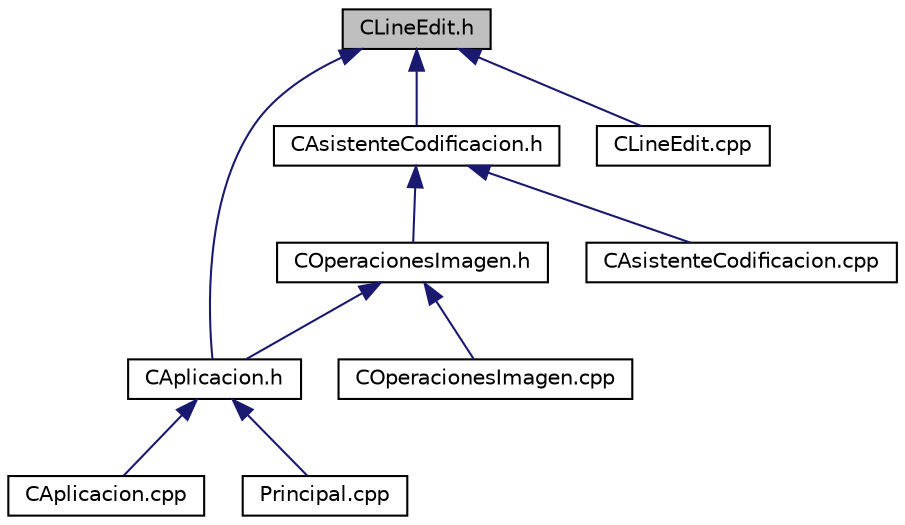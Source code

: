 digraph "CLineEdit.h"
{
  edge [fontname="Helvetica",fontsize="10",labelfontname="Helvetica",labelfontsize="10"];
  node [fontname="Helvetica",fontsize="10",shape=record];
  Node1 [label="CLineEdit.h",height=0.2,width=0.4,color="black", fillcolor="grey75", style="filled", fontcolor="black"];
  Node1 -> Node2 [dir="back",color="midnightblue",fontsize="10",style="solid"];
  Node2 [label="CAplicacion.h",height=0.2,width=0.4,color="black", fillcolor="white", style="filled",URL="$CAplicacion_8h.html"];
  Node2 -> Node3 [dir="back",color="midnightblue",fontsize="10",style="solid"];
  Node3 [label="CAplicacion.cpp",height=0.2,width=0.4,color="black", fillcolor="white", style="filled",URL="$CAplicacion_8cpp.html"];
  Node2 -> Node4 [dir="back",color="midnightblue",fontsize="10",style="solid"];
  Node4 [label="Principal.cpp",height=0.2,width=0.4,color="black", fillcolor="white", style="filled",URL="$Principal_8cpp.html"];
  Node1 -> Node5 [dir="back",color="midnightblue",fontsize="10",style="solid"];
  Node5 [label="CAsistenteCodificacion.h",height=0.2,width=0.4,color="black", fillcolor="white", style="filled",URL="$CAsistenteCodificacion_8h.html"];
  Node5 -> Node6 [dir="back",color="midnightblue",fontsize="10",style="solid"];
  Node6 [label="COperacionesImagen.h",height=0.2,width=0.4,color="black", fillcolor="white", style="filled",URL="$COperacionesImagen_8h.html"];
  Node6 -> Node2 [dir="back",color="midnightblue",fontsize="10",style="solid"];
  Node6 -> Node7 [dir="back",color="midnightblue",fontsize="10",style="solid"];
  Node7 [label="COperacionesImagen.cpp",height=0.2,width=0.4,color="black", fillcolor="white", style="filled",URL="$COperacionesImagen_8cpp.html"];
  Node5 -> Node8 [dir="back",color="midnightblue",fontsize="10",style="solid"];
  Node8 [label="CAsistenteCodificacion.cpp",height=0.2,width=0.4,color="black", fillcolor="white", style="filled",URL="$CAsistenteCodificacion_8cpp.html"];
  Node1 -> Node9 [dir="back",color="midnightblue",fontsize="10",style="solid"];
  Node9 [label="CLineEdit.cpp",height=0.2,width=0.4,color="black", fillcolor="white", style="filled",URL="$CLineEdit_8cpp.html"];
}

